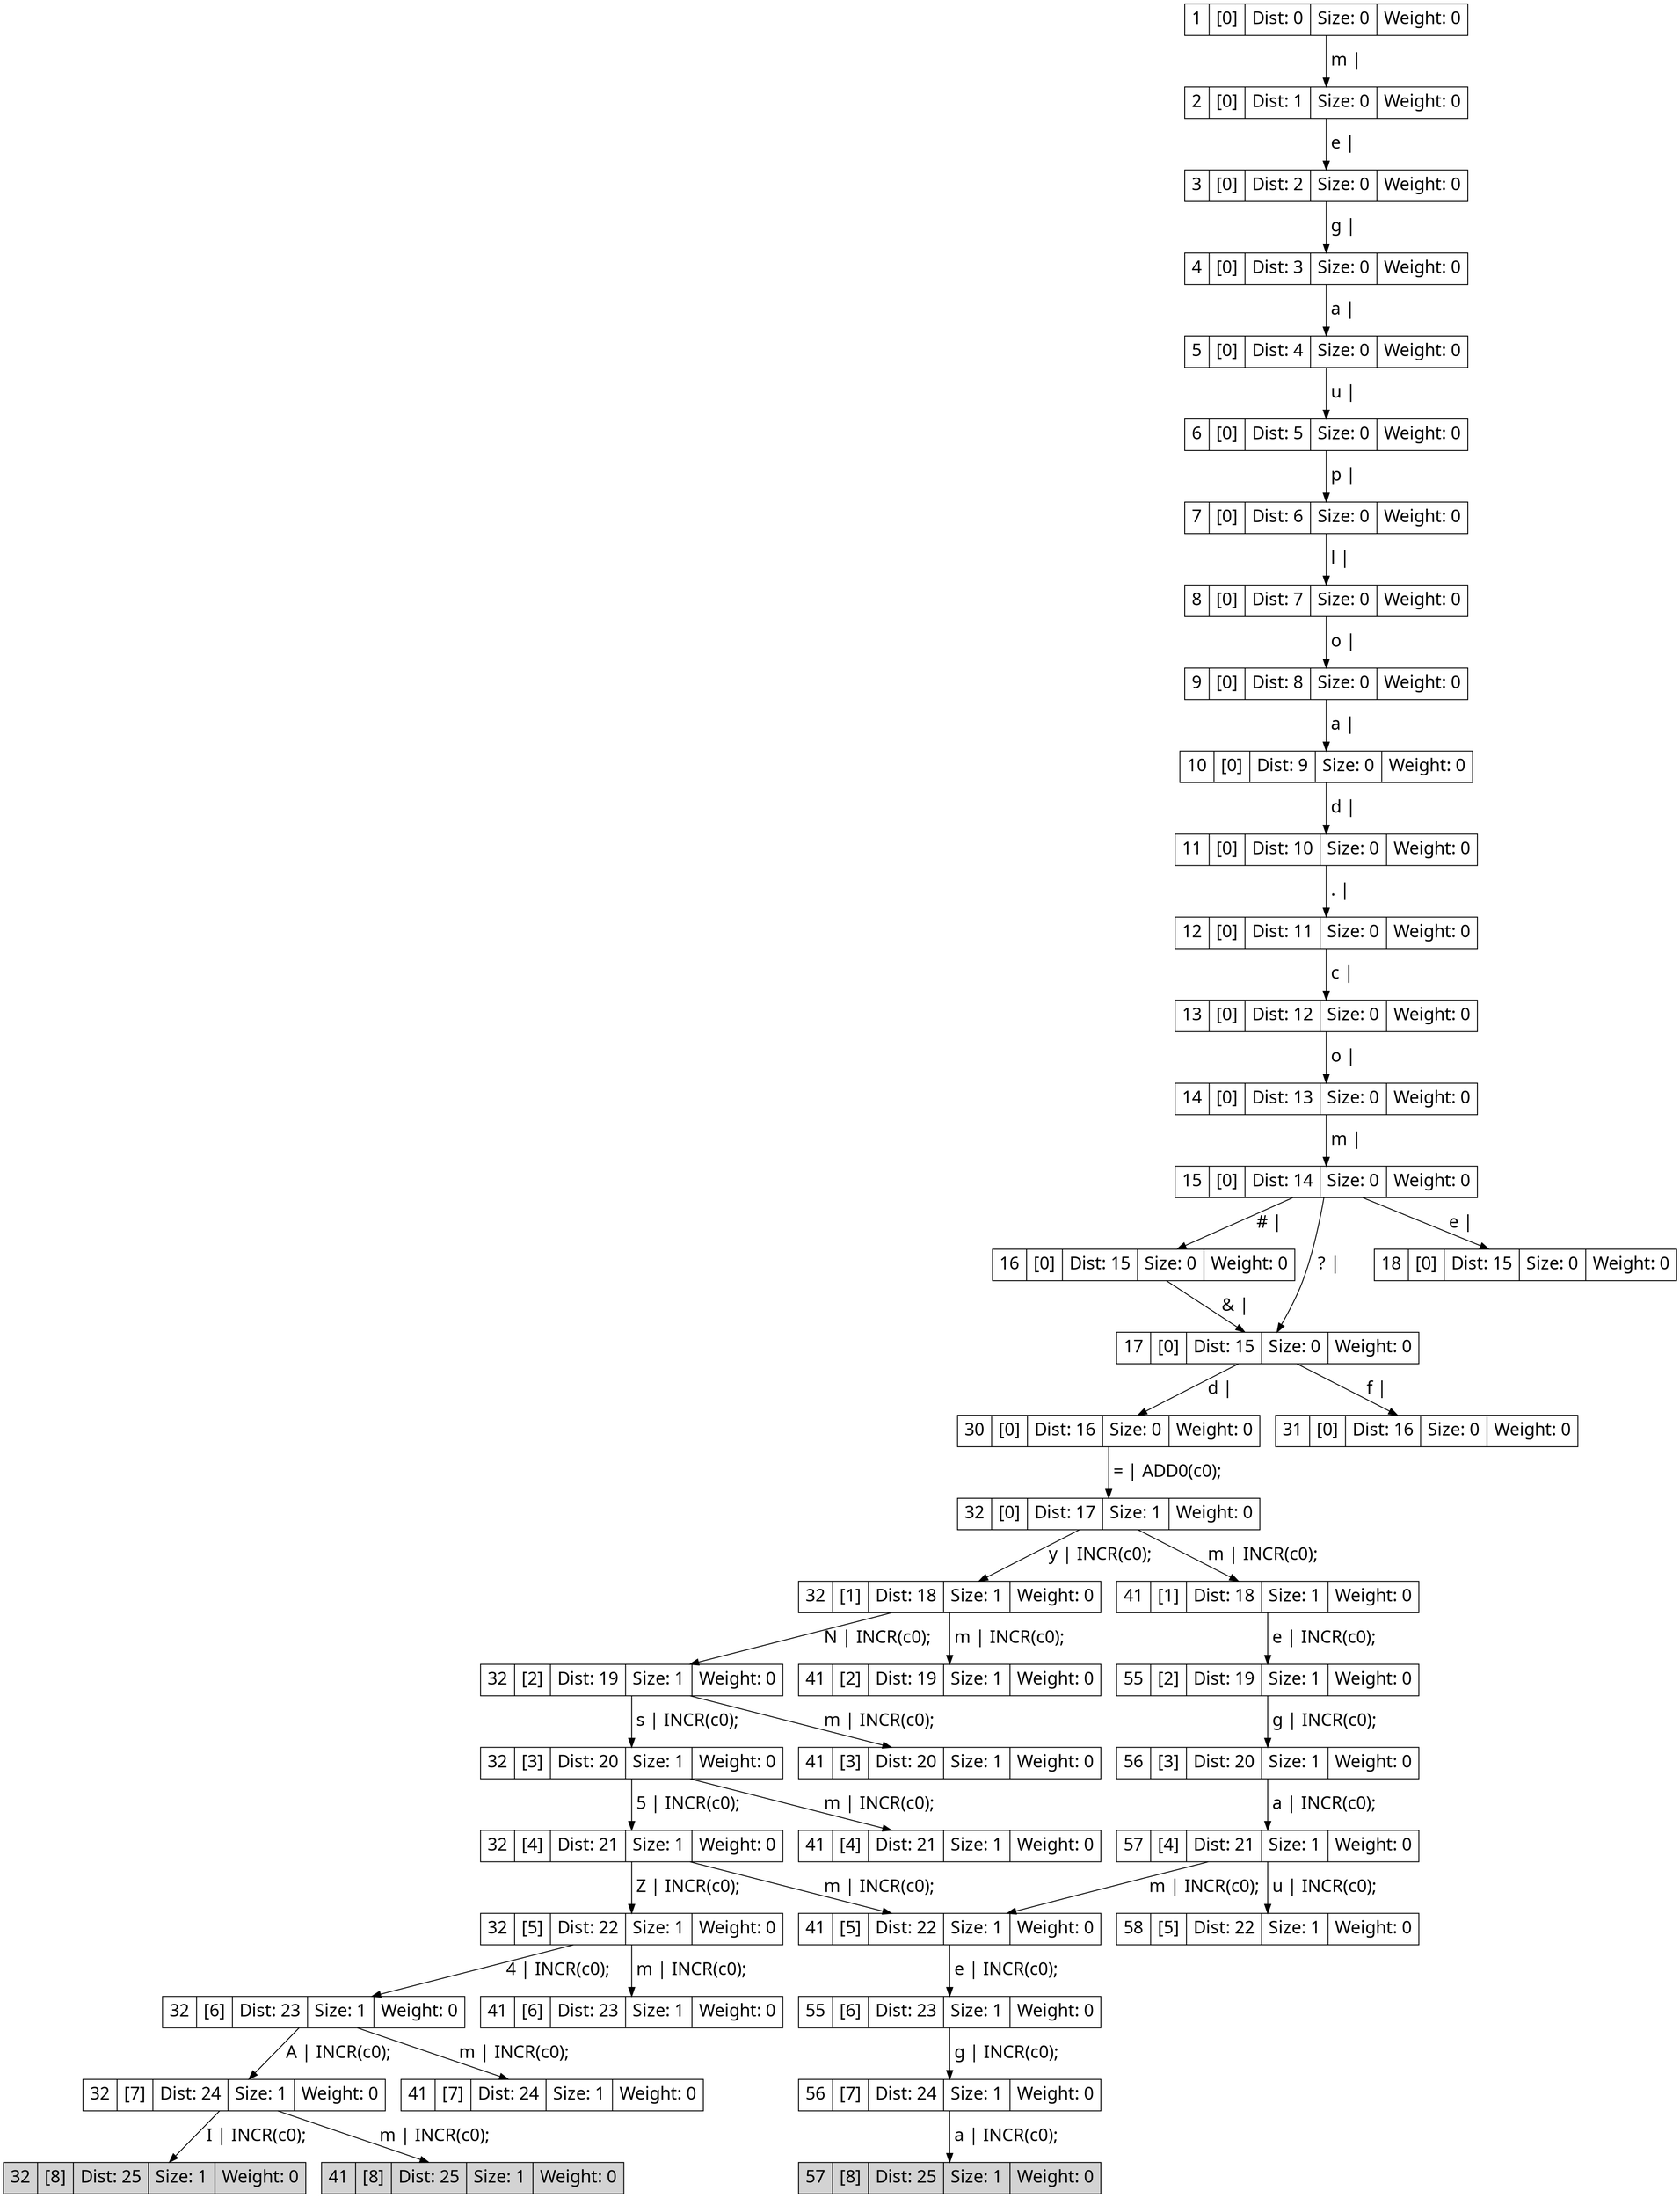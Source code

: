 digraph g{
node[shape=record fontname=Calibri fontsize = 20]
edge[fontname = Calibri fontsize = 20]
0->1[label=" m | "]
0[label="1 | [0] | Dist: 0 | Size: 0 | Weight: 0"]
1[label="2 | [0] | Dist: 1 | Size: 0 | Weight: 0"]
1->2[label=" e | "]
1[label="2 | [0] | Dist: 1 | Size: 0 | Weight: 0"]
2[label="3 | [0] | Dist: 2 | Size: 0 | Weight: 0"]
2->3[label=" g | "]
2[label="3 | [0] | Dist: 2 | Size: 0 | Weight: 0"]
3[label="4 | [0] | Dist: 3 | Size: 0 | Weight: 0"]
3->4[label=" a | "]
3[label="4 | [0] | Dist: 3 | Size: 0 | Weight: 0"]
4[label="5 | [0] | Dist: 4 | Size: 0 | Weight: 0"]
4->5[label=" u | "]
4[label="5 | [0] | Dist: 4 | Size: 0 | Weight: 0"]
5[label="6 | [0] | Dist: 5 | Size: 0 | Weight: 0"]
5->6[label=" p | "]
5[label="6 | [0] | Dist: 5 | Size: 0 | Weight: 0"]
6[label="7 | [0] | Dist: 6 | Size: 0 | Weight: 0"]
6->7[label=" l | "]
6[label="7 | [0] | Dist: 6 | Size: 0 | Weight: 0"]
7[label="8 | [0] | Dist: 7 | Size: 0 | Weight: 0"]
7->8[label=" o | "]
7[label="8 | [0] | Dist: 7 | Size: 0 | Weight: 0"]
8[label="9 | [0] | Dist: 8 | Size: 0 | Weight: 0"]
8->9[label=" a | "]
8[label="9 | [0] | Dist: 8 | Size: 0 | Weight: 0"]
9[label="10 | [0] | Dist: 9 | Size: 0 | Weight: 0"]
9->10[label=" d | "]
9[label="10 | [0] | Dist: 9 | Size: 0 | Weight: 0"]
10[label="11 | [0] | Dist: 10 | Size: 0 | Weight: 0"]
10->11[label=" . | "]
10[label="11 | [0] | Dist: 10 | Size: 0 | Weight: 0"]
11[label="12 | [0] | Dist: 11 | Size: 0 | Weight: 0"]
11->12[label=" c | "]
11[label="12 | [0] | Dist: 11 | Size: 0 | Weight: 0"]
12[label="13 | [0] | Dist: 12 | Size: 0 | Weight: 0"]
12->13[label=" o | "]
12[label="13 | [0] | Dist: 12 | Size: 0 | Weight: 0"]
13[label="14 | [0] | Dist: 13 | Size: 0 | Weight: 0"]
13->14[label=" m | "]
13[label="14 | [0] | Dist: 13 | Size: 0 | Weight: 0"]
14[label="15 | [0] | Dist: 14 | Size: 0 | Weight: 0"]
14->15[label=" # | "]
14[label="15 | [0] | Dist: 14 | Size: 0 | Weight: 0"]
15[label="16 | [0] | Dist: 15 | Size: 0 | Weight: 0"]
14->16[label=" ? | "]
14[label="15 | [0] | Dist: 14 | Size: 0 | Weight: 0"]
16[label="17 | [0] | Dist: 15 | Size: 0 | Weight: 0"]
14->17[label=" e | "]
14[label="15 | [0] | Dist: 14 | Size: 0 | Weight: 0"]
17[label="18 | [0] | Dist: 15 | Size: 0 | Weight: 0"]
15->16[label=" & | "]
15[label="16 | [0] | Dist: 15 | Size: 0 | Weight: 0"]
16[label="17 | [0] | Dist: 15 | Size: 0 | Weight: 0"]
16->18[label=" d | "]
16[label="17 | [0] | Dist: 15 | Size: 0 | Weight: 0"]
18[label="30 | [0] | Dist: 16 | Size: 0 | Weight: 0"]
16->19[label=" f | "]
16[label="17 | [0] | Dist: 15 | Size: 0 | Weight: 0"]
19[label="31 | [0] | Dist: 16 | Size: 0 | Weight: 0"]
18->20[label=" = | ADD0(c0); "]
18[label="30 | [0] | Dist: 16 | Size: 0 | Weight: 0"]
20[label="32 | [0] | Dist: 17 | Size: 1 | Weight: 0"]
20->21[label=" y | INCR(c0); "]
20[label="32 | [0] | Dist: 17 | Size: 1 | Weight: 0"]
21[label="32 | [1] | Dist: 18 | Size: 1 | Weight: 0"]
20->22[label=" m | INCR(c0); "]
20[label="32 | [0] | Dist: 17 | Size: 1 | Weight: 0"]
22[label="41 | [1] | Dist: 18 | Size: 1 | Weight: 0"]
21->23[label=" N | INCR(c0); "]
21[label="32 | [1] | Dist: 18 | Size: 1 | Weight: 0"]
23[label="32 | [2] | Dist: 19 | Size: 1 | Weight: 0"]
21->24[label=" m | INCR(c0); "]
21[label="32 | [1] | Dist: 18 | Size: 1 | Weight: 0"]
24[label="41 | [2] | Dist: 19 | Size: 1 | Weight: 0"]
23->25[label=" s | INCR(c0); "]
23[label="32 | [2] | Dist: 19 | Size: 1 | Weight: 0"]
25[label="32 | [3] | Dist: 20 | Size: 1 | Weight: 0"]
23->26[label=" m | INCR(c0); "]
23[label="32 | [2] | Dist: 19 | Size: 1 | Weight: 0"]
26[label="41 | [3] | Dist: 20 | Size: 1 | Weight: 0"]
25->27[label=" 5 | INCR(c0); "]
25[label="32 | [3] | Dist: 20 | Size: 1 | Weight: 0"]
27[label="32 | [4] | Dist: 21 | Size: 1 | Weight: 0"]
25->28[label=" m | INCR(c0); "]
25[label="32 | [3] | Dist: 20 | Size: 1 | Weight: 0"]
28[label="41 | [4] | Dist: 21 | Size: 1 | Weight: 0"]
27->29[label=" Z | INCR(c0); "]
27[label="32 | [4] | Dist: 21 | Size: 1 | Weight: 0"]
29[label="32 | [5] | Dist: 22 | Size: 1 | Weight: 0"]
27->30[label=" m | INCR(c0); "]
27[label="32 | [4] | Dist: 21 | Size: 1 | Weight: 0"]
30[label="41 | [5] | Dist: 22 | Size: 1 | Weight: 0"]
29->31[label=" 4 | INCR(c0); "]
29[label="32 | [5] | Dist: 22 | Size: 1 | Weight: 0"]
31[label="32 | [6] | Dist: 23 | Size: 1 | Weight: 0"]
29->32[label=" m | INCR(c0); "]
29[label="32 | [5] | Dist: 22 | Size: 1 | Weight: 0"]
32[label="41 | [6] | Dist: 23 | Size: 1 | Weight: 0"]
31->33[label=" A | INCR(c0); "]
31[label="32 | [6] | Dist: 23 | Size: 1 | Weight: 0"]
33[label="32 | [7] | Dist: 24 | Size: 1 | Weight: 0"]
31->34[label=" m | INCR(c0); "]
31[label="32 | [6] | Dist: 23 | Size: 1 | Weight: 0"]
34[label="41 | [7] | Dist: 24 | Size: 1 | Weight: 0"]
33->35[label=" I | INCR(c0); "]
33[label="32 | [7] | Dist: 24 | Size: 1 | Weight: 0"]
35[label="32 | [8] | Dist: 25 | Size: 1 | Weight: 0"]
35[fillcolor = lightgrey, style=filled]
33->36[label=" m | INCR(c0); "]
33[label="32 | [7] | Dist: 24 | Size: 1 | Weight: 0"]
36[label="41 | [8] | Dist: 25 | Size: 1 | Weight: 0"]
36[fillcolor = lightgrey, style=filled]
22->37[label=" e | INCR(c0); "]
22[label="41 | [1] | Dist: 18 | Size: 1 | Weight: 0"]
37[label="55 | [2] | Dist: 19 | Size: 1 | Weight: 0"]
37->38[label=" g | INCR(c0); "]
37[label="55 | [2] | Dist: 19 | Size: 1 | Weight: 0"]
38[label="56 | [3] | Dist: 20 | Size: 1 | Weight: 0"]
38->39[label=" a | INCR(c0); "]
38[label="56 | [3] | Dist: 20 | Size: 1 | Weight: 0"]
39[label="57 | [4] | Dist: 21 | Size: 1 | Weight: 0"]
39->40[label=" u | INCR(c0); "]
39[label="57 | [4] | Dist: 21 | Size: 1 | Weight: 0"]
40[label="58 | [5] | Dist: 22 | Size: 1 | Weight: 0"]
39->30[label=" m | INCR(c0); "]
39[label="57 | [4] | Dist: 21 | Size: 1 | Weight: 0"]
30[label="41 | [5] | Dist: 22 | Size: 1 | Weight: 0"]
30->41[label=" e | INCR(c0); "]
30[label="41 | [5] | Dist: 22 | Size: 1 | Weight: 0"]
41[label="55 | [6] | Dist: 23 | Size: 1 | Weight: 0"]
41->42[label=" g | INCR(c0); "]
41[label="55 | [6] | Dist: 23 | Size: 1 | Weight: 0"]
42[label="56 | [7] | Dist: 24 | Size: 1 | Weight: 0"]
42->43[label=" a | INCR(c0); "]
42[label="56 | [7] | Dist: 24 | Size: 1 | Weight: 0"]
43[label="57 | [8] | Dist: 25 | Size: 1 | Weight: 0"]
43[fillcolor = lightgrey, style=filled]}
digraph g{
node[shape=record fontname=Calibri fontsize = 20]
edge[fontname = Calibri fontsize = 20]
0->1[label=" 9 | ADD1(c0); "]
0[label="1 | [0][0][0] | Dist: 0 | Size: 0 | Weight: 0"]
1[label="2 | [1][0][0] | Dist: 1 | Size: 1 | Weight: 0"]
0->2[label=" C | ADD1(c1); "]
0[label="1 | [0][0][0] | Dist: 0 | Size: 0 | Weight: 0"]
2[label="3 | [0][1][0] | Dist: 1 | Size: 1 | Weight: 0"]
1->3[label=" 7 | INCR(c0); "]
1[label="2 | [1][0][0] | Dist: 1 | Size: 1 | Weight: 0"]
3[label="2 | [2][0][0] | Dist: 2 | Size: 1 | Weight: 0"]
3->4[label=" 7 | INCR(c0); "]
3[label="2 | [2][0][0] | Dist: 2 | Size: 1 | Weight: 0"]
4[label="2 | [3][0][0] | Dist: 3 | Size: 1 | Weight: 0"]
4->5[label=" 0 | INCR(c0); "]
4[label="2 | [3][0][0] | Dist: 3 | Size: 1 | Weight: 0"]
5[label="2 | [4][0][0] | Dist: 4 | Size: 1 | Weight: 0"]
5->6[label=" 5 | INCR(c0); "]
5[label="2 | [4][0][0] | Dist: 4 | Size: 1 | Weight: 0"]
6[label="2 | [5][0][0] | Dist: 5 | Size: 1 | Weight: 0"]
6->7[label=" 3 | INCR(c0); "]
6[label="2 | [5][0][0] | Dist: 5 | Size: 1 | Weight: 0"]
7[label="2 | [6][0][0] | Dist: 6 | Size: 1 | Weight: 0"]
7->8[label=" 4 | INCR(c0); "]
7[label="2 | [6][0][0] | Dist: 6 | Size: 1 | Weight: 0"]
8[label="2 | [7][0][0] | Dist: 7 | Size: 1 | Weight: 0"]
8->9[label=" 9 | INCR(c0); "]
8[label="2 | [7][0][0] | Dist: 7 | Size: 1 | Weight: 0"]
9[label="2 | [8][0][0] | Dist: 8 | Size: 1 | Weight: 0"]
9[fillcolor = lightgrey, style=filled]
2->10[label=" S | INCR(c1); "]
2[label="3 | [0][1][0] | Dist: 1 | Size: 1 | Weight: 0"]
10[label="3 | [0][2][0] | Dist: 2 | Size: 1 | Weight: 0"]
10->11[label=" 3 | EXIT(c1); ADD1(c2); "]
10[label="3 | [0][2][0] | Dist: 2 | Size: 1 | Weight: 0"]
11[label="4 | [0][0][1] | Dist: 3 | Size: 1 | Weight: 0"]
11->12[label=" 8 | INCR(c2); "]
11[label="4 | [0][0][1] | Dist: 3 | Size: 1 | Weight: 0"]
12[label="4 | [0][0][2] | Dist: 4 | Size: 1 | Weight: 0"]
12->13[label=" 9 | INCR(c2); "]
12[label="4 | [0][0][2] | Dist: 4 | Size: 1 | Weight: 0"]
13[label="4 | [0][0][3] | Dist: 5 | Size: 1 | Weight: 0"]
13->14[label=" 5 | INCR(c2); "]
13[label="4 | [0][0][3] | Dist: 5 | Size: 1 | Weight: 0"]
14[label="4 | [0][0][4] | Dist: 6 | Size: 1 | Weight: 0"]
14->15[label=" 9 | INCR(c2); "]
14[label="4 | [0][0][4] | Dist: 6 | Size: 1 | Weight: 0"]
15[label="4 | [0][0][5] | Dist: 7 | Size: 1 | Weight: 0"]
15->16[label=" 6 | INCR(c2); "]
15[label="4 | [0][0][5] | Dist: 7 | Size: 1 | Weight: 0"]
16[label="4 | [0][0][6] | Dist: 8 | Size: 1 | Weight: 0"]
16[fillcolor = lightgrey, style=filled]}
